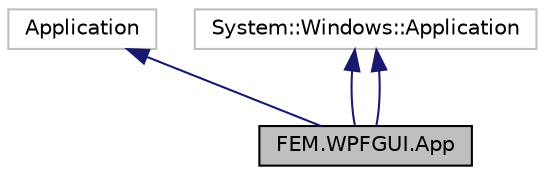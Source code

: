 digraph "FEM.WPFGUI.App"
{
 // LATEX_PDF_SIZE
  edge [fontname="Helvetica",fontsize="10",labelfontname="Helvetica",labelfontsize="10"];
  node [fontname="Helvetica",fontsize="10",shape=record];
  Node1 [label="FEM.WPFGUI.App",height=0.2,width=0.4,color="black", fillcolor="grey75", style="filled", fontcolor="black",tooltip="Interaction logic for App.xaml"];
  Node2 -> Node1 [dir="back",color="midnightblue",fontsize="10",style="solid",fontname="Helvetica"];
  Node2 [label="Application",height=0.2,width=0.4,color="grey75", fillcolor="white", style="filled",tooltip=" "];
  Node3 -> Node1 [dir="back",color="midnightblue",fontsize="10",style="solid",fontname="Helvetica"];
  Node3 [label="System::Windows::Application",height=0.2,width=0.4,color="grey75", fillcolor="white", style="filled",tooltip=" "];
  Node3 -> Node1 [dir="back",color="midnightblue",fontsize="10",style="solid",fontname="Helvetica"];
}
